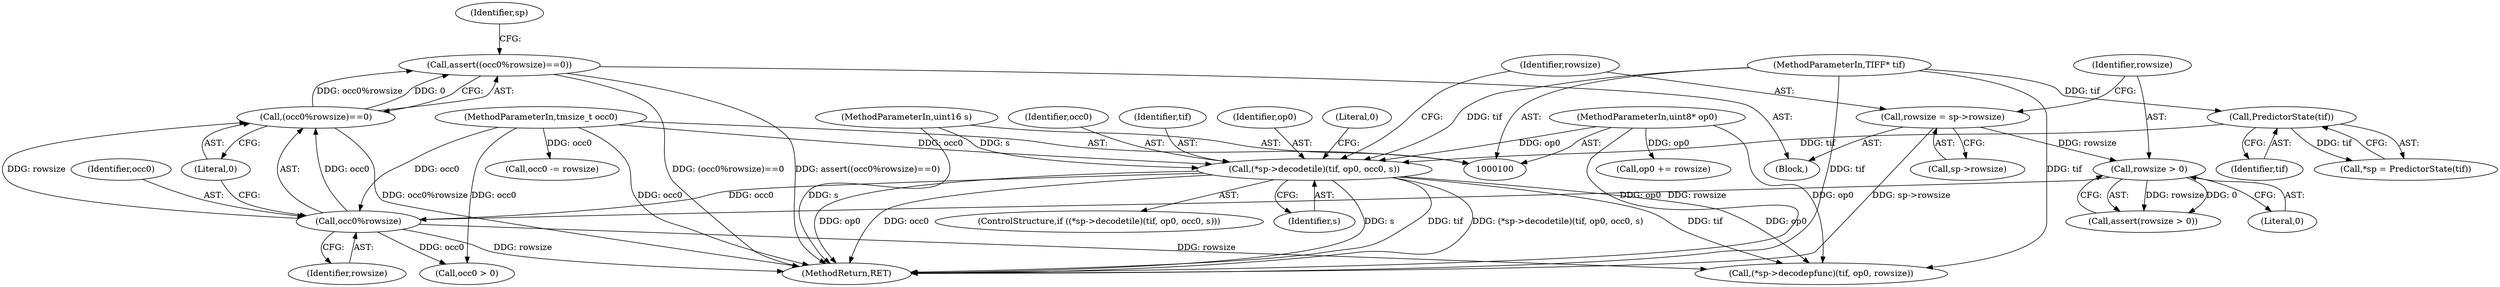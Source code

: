 digraph "0_libtiff_3ca657a8793dd011bf869695d72ad31c779c3cc1_0@API" {
"1000138" [label="(Call,assert((occ0%rowsize)==0))"];
"1000139" [label="(Call,(occ0%rowsize)==0)"];
"1000140" [label="(Call,occ0%rowsize)"];
"1000122" [label="(Call,(*sp->decodetile)(tif, op0, occ0, s))"];
"1000109" [label="(Call,PredictorState(tif))"];
"1000101" [label="(MethodParameterIn,TIFF* tif)"];
"1000102" [label="(MethodParameterIn,uint8* op0)"];
"1000103" [label="(MethodParameterIn,tmsize_t occ0)"];
"1000104" [label="(MethodParameterIn,uint16 s)"];
"1000135" [label="(Call,rowsize > 0)"];
"1000129" [label="(Call,rowsize = sp->rowsize)"];
"1000123" [label="(Identifier,tif)"];
"1000131" [label="(Call,sp->rowsize)"];
"1000169" [label="(Literal,0)"];
"1000103" [label="(MethodParameterIn,tmsize_t occ0)"];
"1000159" [label="(Call,occ0 -= rowsize)"];
"1000141" [label="(Identifier,occ0)"];
"1000151" [label="(Call,occ0 > 0)"];
"1000104" [label="(MethodParameterIn,uint16 s)"];
"1000137" [label="(Literal,0)"];
"1000102" [label="(MethodParameterIn,uint8* op0)"];
"1000143" [label="(Literal,0)"];
"1000155" [label="(Call,(*sp->decodepfunc)(tif, op0, rowsize))"];
"1000101" [label="(MethodParameterIn,TIFF* tif)"];
"1000140" [label="(Call,occ0%rowsize)"];
"1000125" [label="(Identifier,occ0)"];
"1000130" [label="(Identifier,rowsize)"];
"1000162" [label="(Call,op0 += rowsize)"];
"1000136" [label="(Identifier,rowsize)"];
"1000121" [label="(ControlStructure,if ((*sp->decodetile)(tif, op0, occ0, s)))"];
"1000127" [label="(Block,)"];
"1000134" [label="(Call,assert(rowsize > 0))"];
"1000126" [label="(Identifier,s)"];
"1000135" [label="(Call,rowsize > 0)"];
"1000110" [label="(Identifier,tif)"];
"1000109" [label="(Call,PredictorState(tif))"];
"1000122" [label="(Call,(*sp->decodetile)(tif, op0, occ0, s))"];
"1000139" [label="(Call,(occ0%rowsize)==0)"];
"1000147" [label="(Identifier,sp)"];
"1000170" [label="(MethodReturn,RET)"];
"1000142" [label="(Identifier,rowsize)"];
"1000107" [label="(Call,*sp = PredictorState(tif))"];
"1000129" [label="(Call,rowsize = sp->rowsize)"];
"1000138" [label="(Call,assert((occ0%rowsize)==0))"];
"1000124" [label="(Identifier,op0)"];
"1000138" -> "1000127"  [label="AST: "];
"1000138" -> "1000139"  [label="CFG: "];
"1000139" -> "1000138"  [label="AST: "];
"1000147" -> "1000138"  [label="CFG: "];
"1000138" -> "1000170"  [label="DDG: (occ0%rowsize)==0"];
"1000138" -> "1000170"  [label="DDG: assert((occ0%rowsize)==0)"];
"1000139" -> "1000138"  [label="DDG: occ0%rowsize"];
"1000139" -> "1000138"  [label="DDG: 0"];
"1000139" -> "1000143"  [label="CFG: "];
"1000140" -> "1000139"  [label="AST: "];
"1000143" -> "1000139"  [label="AST: "];
"1000139" -> "1000170"  [label="DDG: occ0%rowsize"];
"1000140" -> "1000139"  [label="DDG: occ0"];
"1000140" -> "1000139"  [label="DDG: rowsize"];
"1000140" -> "1000142"  [label="CFG: "];
"1000141" -> "1000140"  [label="AST: "];
"1000142" -> "1000140"  [label="AST: "];
"1000143" -> "1000140"  [label="CFG: "];
"1000140" -> "1000170"  [label="DDG: rowsize"];
"1000122" -> "1000140"  [label="DDG: occ0"];
"1000103" -> "1000140"  [label="DDG: occ0"];
"1000135" -> "1000140"  [label="DDG: rowsize"];
"1000140" -> "1000151"  [label="DDG: occ0"];
"1000140" -> "1000155"  [label="DDG: rowsize"];
"1000122" -> "1000121"  [label="AST: "];
"1000122" -> "1000126"  [label="CFG: "];
"1000123" -> "1000122"  [label="AST: "];
"1000124" -> "1000122"  [label="AST: "];
"1000125" -> "1000122"  [label="AST: "];
"1000126" -> "1000122"  [label="AST: "];
"1000130" -> "1000122"  [label="CFG: "];
"1000169" -> "1000122"  [label="CFG: "];
"1000122" -> "1000170"  [label="DDG: occ0"];
"1000122" -> "1000170"  [label="DDG: s"];
"1000122" -> "1000170"  [label="DDG: tif"];
"1000122" -> "1000170"  [label="DDG: (*sp->decodetile)(tif, op0, occ0, s)"];
"1000122" -> "1000170"  [label="DDG: op0"];
"1000109" -> "1000122"  [label="DDG: tif"];
"1000101" -> "1000122"  [label="DDG: tif"];
"1000102" -> "1000122"  [label="DDG: op0"];
"1000103" -> "1000122"  [label="DDG: occ0"];
"1000104" -> "1000122"  [label="DDG: s"];
"1000122" -> "1000155"  [label="DDG: tif"];
"1000122" -> "1000155"  [label="DDG: op0"];
"1000109" -> "1000107"  [label="AST: "];
"1000109" -> "1000110"  [label="CFG: "];
"1000110" -> "1000109"  [label="AST: "];
"1000107" -> "1000109"  [label="CFG: "];
"1000109" -> "1000107"  [label="DDG: tif"];
"1000101" -> "1000109"  [label="DDG: tif"];
"1000101" -> "1000100"  [label="AST: "];
"1000101" -> "1000170"  [label="DDG: tif"];
"1000101" -> "1000155"  [label="DDG: tif"];
"1000102" -> "1000100"  [label="AST: "];
"1000102" -> "1000170"  [label="DDG: op0"];
"1000102" -> "1000155"  [label="DDG: op0"];
"1000102" -> "1000162"  [label="DDG: op0"];
"1000103" -> "1000100"  [label="AST: "];
"1000103" -> "1000170"  [label="DDG: occ0"];
"1000103" -> "1000151"  [label="DDG: occ0"];
"1000103" -> "1000159"  [label="DDG: occ0"];
"1000104" -> "1000100"  [label="AST: "];
"1000104" -> "1000170"  [label="DDG: s"];
"1000135" -> "1000134"  [label="AST: "];
"1000135" -> "1000137"  [label="CFG: "];
"1000136" -> "1000135"  [label="AST: "];
"1000137" -> "1000135"  [label="AST: "];
"1000134" -> "1000135"  [label="CFG: "];
"1000135" -> "1000134"  [label="DDG: rowsize"];
"1000135" -> "1000134"  [label="DDG: 0"];
"1000129" -> "1000135"  [label="DDG: rowsize"];
"1000129" -> "1000127"  [label="AST: "];
"1000129" -> "1000131"  [label="CFG: "];
"1000130" -> "1000129"  [label="AST: "];
"1000131" -> "1000129"  [label="AST: "];
"1000136" -> "1000129"  [label="CFG: "];
"1000129" -> "1000170"  [label="DDG: sp->rowsize"];
}
